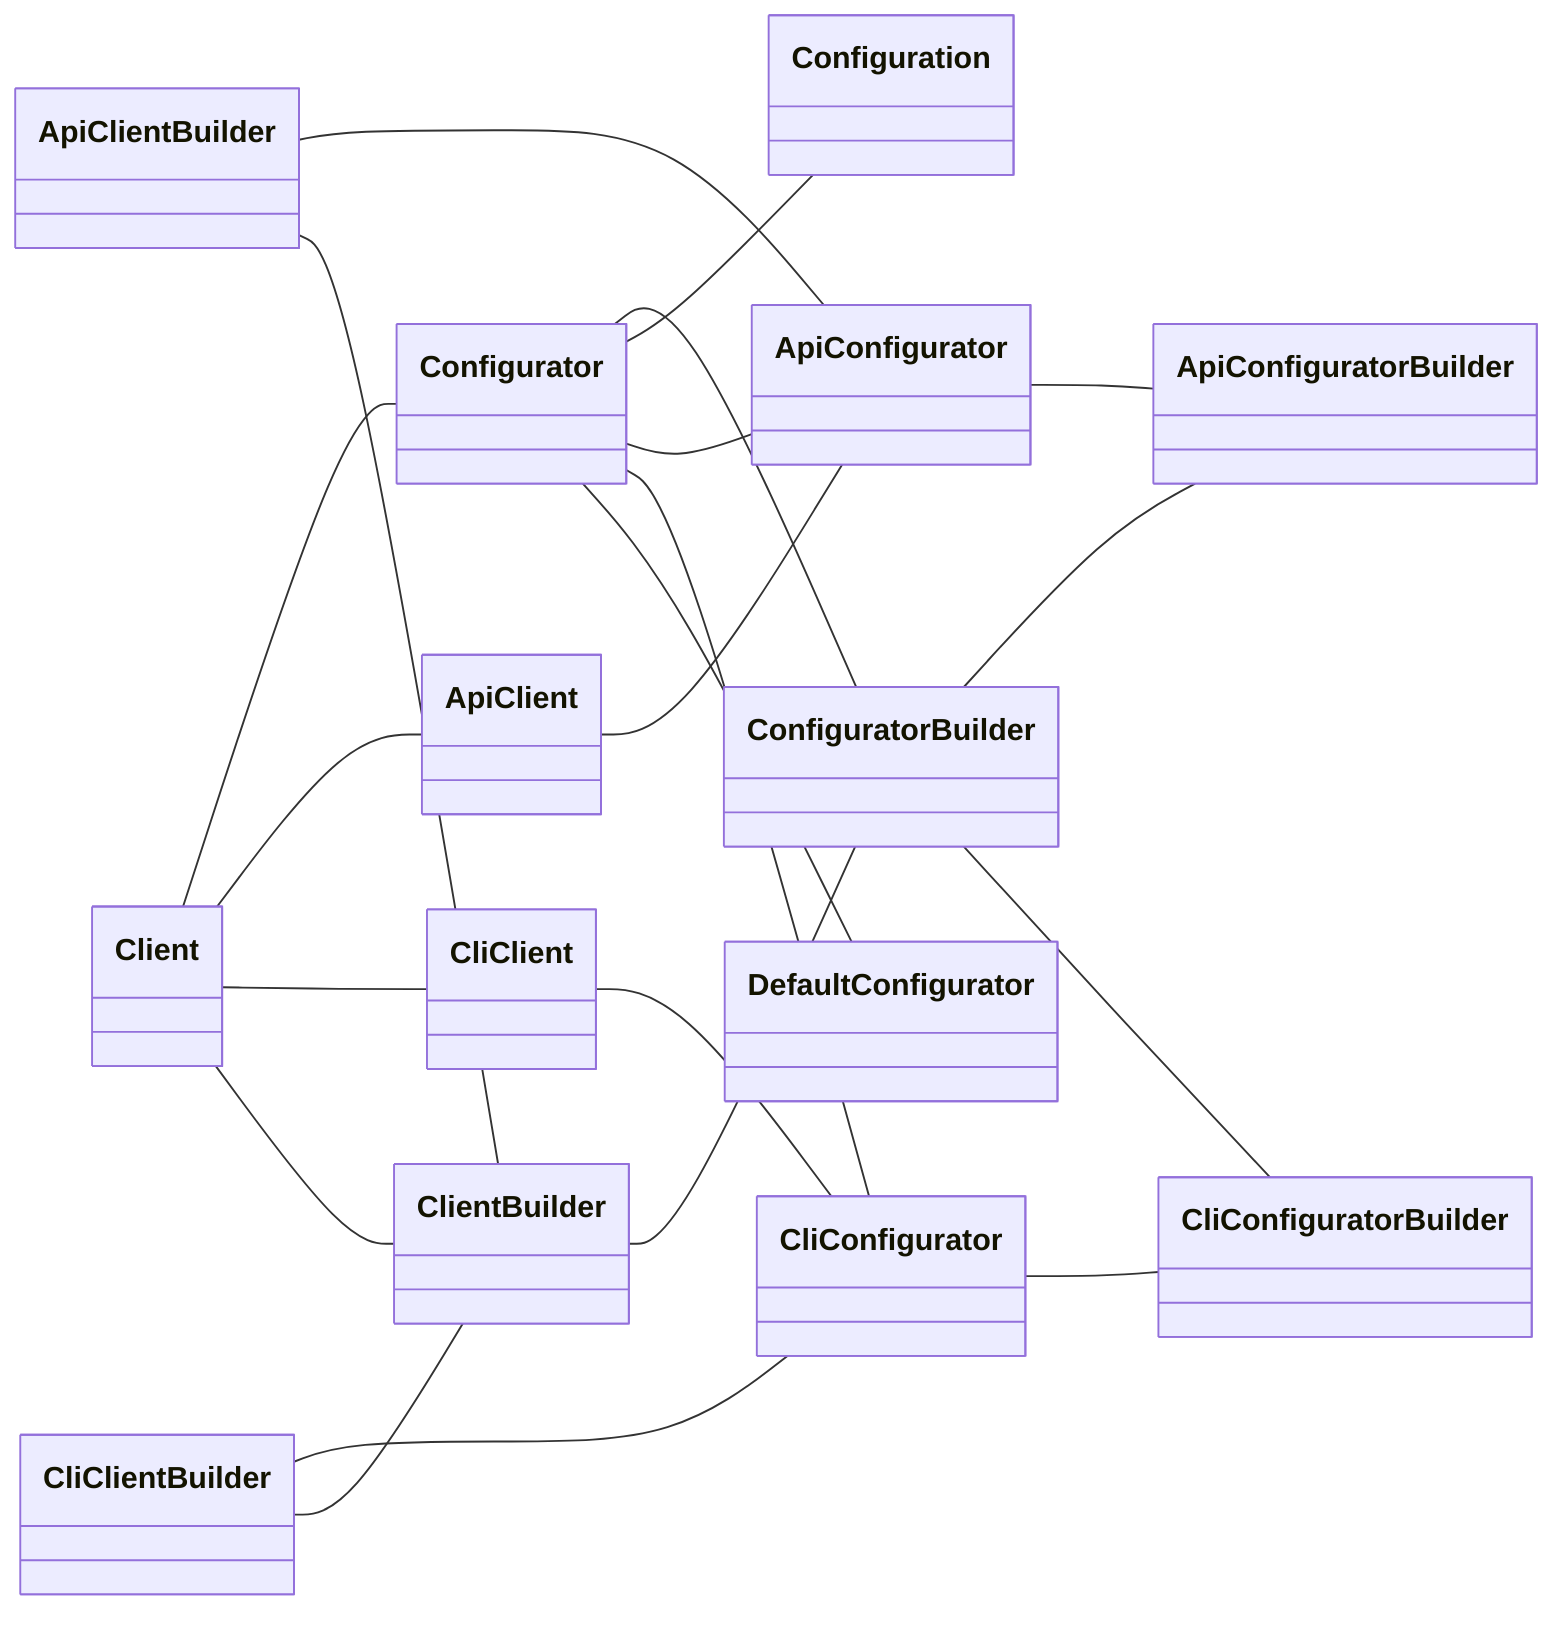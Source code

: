 classDiagram
		direction LR

		Configurator -- ConfiguratorBuilder
		ConfiguratorBuilder -- ApiConfiguratorBuilder
		ConfiguratorBuilder -- CliConfiguratorBuilder
		Configurator -- Configuration
		Configurator -- ApiConfigurator
		ApiConfigurator -- ApiConfiguratorBuilder
		Configurator -- CliConfigurator
		CliConfigurator -- CliConfiguratorBuilder
		Configurator -- DefaultConfigurator
		Client -- Configurator
		Client -- ApiClient
		Client -- CliClient
		Client -- ClientBuilder
		ApiClient -- ApiConfigurator
		CliClient -- CliConfigurator
		ClientBuilder -- ConfiguratorBuilder
		ApiClientBuilder -- ApiConfigurator
		ApiClientBuilder -- ClientBuilder
		CliClientBuilder -- CliConfigurator
		CliClientBuilder -- ClientBuilder